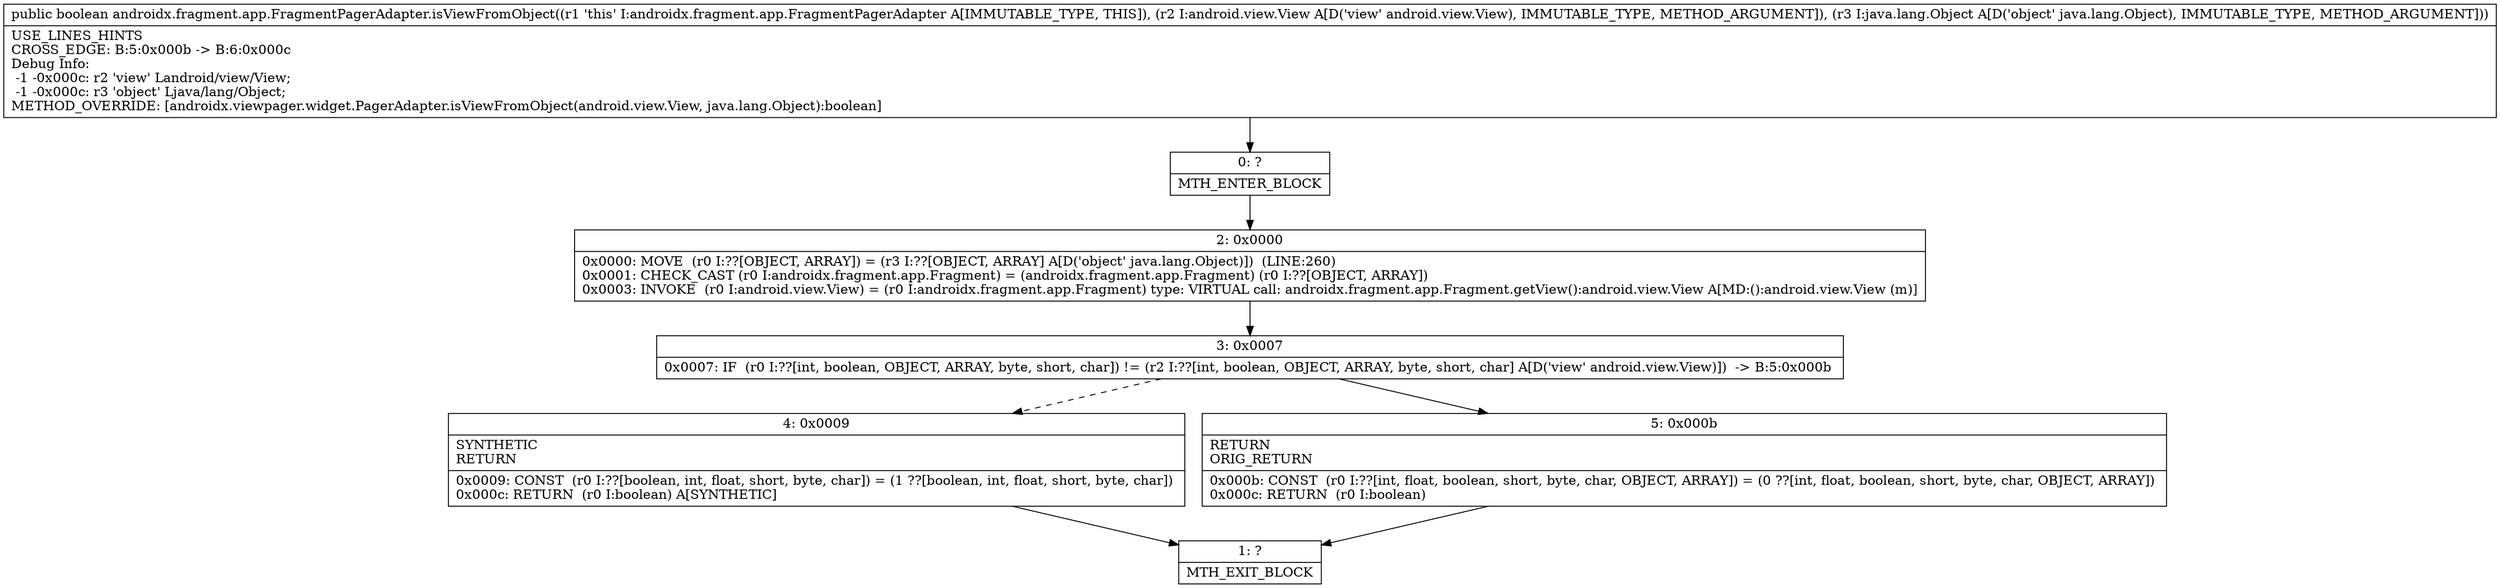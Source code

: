 digraph "CFG forandroidx.fragment.app.FragmentPagerAdapter.isViewFromObject(Landroid\/view\/View;Ljava\/lang\/Object;)Z" {
Node_0 [shape=record,label="{0\:\ ?|MTH_ENTER_BLOCK\l}"];
Node_2 [shape=record,label="{2\:\ 0x0000|0x0000: MOVE  (r0 I:??[OBJECT, ARRAY]) = (r3 I:??[OBJECT, ARRAY] A[D('object' java.lang.Object)])  (LINE:260)\l0x0001: CHECK_CAST (r0 I:androidx.fragment.app.Fragment) = (androidx.fragment.app.Fragment) (r0 I:??[OBJECT, ARRAY]) \l0x0003: INVOKE  (r0 I:android.view.View) = (r0 I:androidx.fragment.app.Fragment) type: VIRTUAL call: androidx.fragment.app.Fragment.getView():android.view.View A[MD:():android.view.View (m)]\l}"];
Node_3 [shape=record,label="{3\:\ 0x0007|0x0007: IF  (r0 I:??[int, boolean, OBJECT, ARRAY, byte, short, char]) != (r2 I:??[int, boolean, OBJECT, ARRAY, byte, short, char] A[D('view' android.view.View)])  \-\> B:5:0x000b \l}"];
Node_4 [shape=record,label="{4\:\ 0x0009|SYNTHETIC\lRETURN\l|0x0009: CONST  (r0 I:??[boolean, int, float, short, byte, char]) = (1 ??[boolean, int, float, short, byte, char]) \l0x000c: RETURN  (r0 I:boolean) A[SYNTHETIC]\l}"];
Node_1 [shape=record,label="{1\:\ ?|MTH_EXIT_BLOCK\l}"];
Node_5 [shape=record,label="{5\:\ 0x000b|RETURN\lORIG_RETURN\l|0x000b: CONST  (r0 I:??[int, float, boolean, short, byte, char, OBJECT, ARRAY]) = (0 ??[int, float, boolean, short, byte, char, OBJECT, ARRAY]) \l0x000c: RETURN  (r0 I:boolean) \l}"];
MethodNode[shape=record,label="{public boolean androidx.fragment.app.FragmentPagerAdapter.isViewFromObject((r1 'this' I:androidx.fragment.app.FragmentPagerAdapter A[IMMUTABLE_TYPE, THIS]), (r2 I:android.view.View A[D('view' android.view.View), IMMUTABLE_TYPE, METHOD_ARGUMENT]), (r3 I:java.lang.Object A[D('object' java.lang.Object), IMMUTABLE_TYPE, METHOD_ARGUMENT]))  | USE_LINES_HINTS\lCROSS_EDGE: B:5:0x000b \-\> B:6:0x000c\lDebug Info:\l  \-1 \-0x000c: r2 'view' Landroid\/view\/View;\l  \-1 \-0x000c: r3 'object' Ljava\/lang\/Object;\lMETHOD_OVERRIDE: [androidx.viewpager.widget.PagerAdapter.isViewFromObject(android.view.View, java.lang.Object):boolean]\l}"];
MethodNode -> Node_0;Node_0 -> Node_2;
Node_2 -> Node_3;
Node_3 -> Node_4[style=dashed];
Node_3 -> Node_5;
Node_4 -> Node_1;
Node_5 -> Node_1;
}

